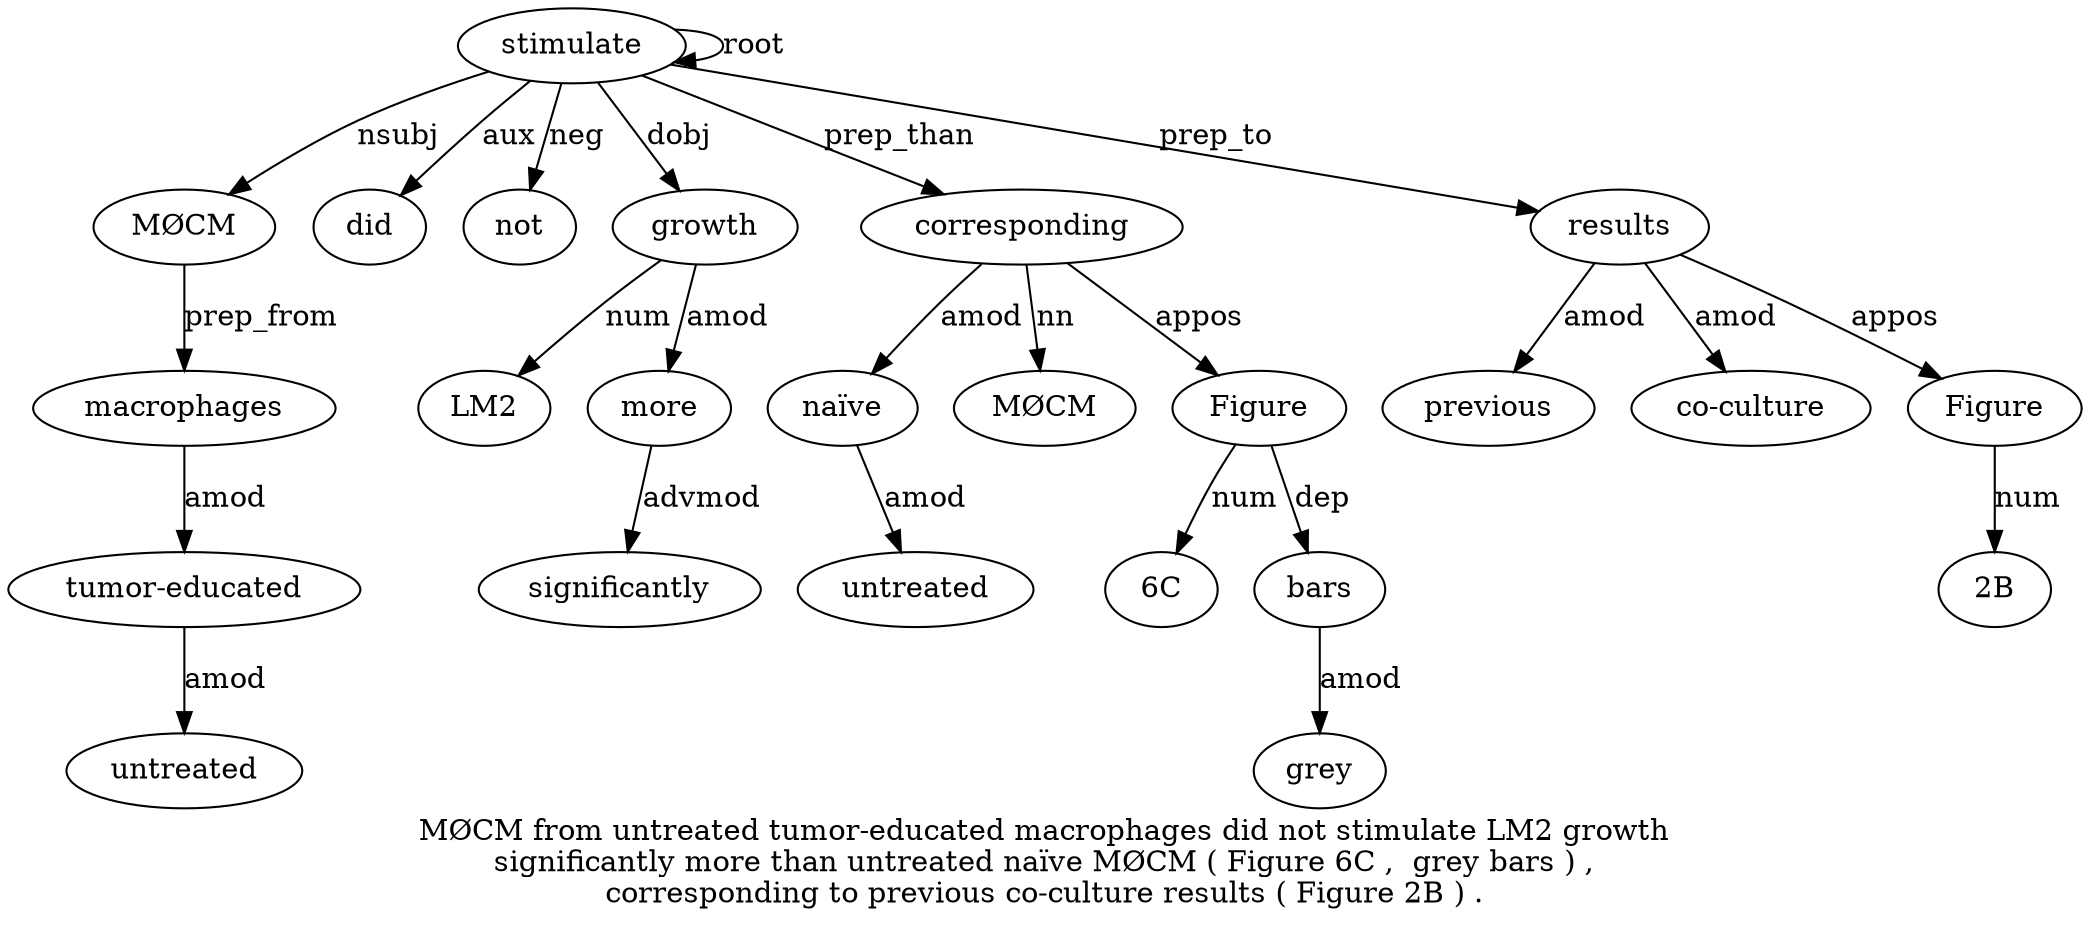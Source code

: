 digraph "MØCM from untreated tumor-educated macrophages did not stimulate LM2 growth significantly more than untreated naïve MØCM ( Figure 6C ,  grey bars ) ,  corresponding to previous co-culture results ( Figure 2B ) ." {
label="MØCM from untreated tumor-educated macrophages did not stimulate LM2 growth
significantly more than untreated naïve MØCM ( Figure 6C ,  grey bars ) ,
corresponding to previous co-culture results ( Figure 2B ) .";
stimulate8 [style=filled, fillcolor=white, label=stimulate];
"MØCM1" [style=filled, fillcolor=white, label="MØCM"];
stimulate8 -> "MØCM1"  [label=nsubj];
"tumor-educated4" [style=filled, fillcolor=white, label="tumor-educated"];
untreated3 [style=filled, fillcolor=white, label=untreated];
"tumor-educated4" -> untreated3  [label=amod];
macrophages5 [style=filled, fillcolor=white, label=macrophages];
macrophages5 -> "tumor-educated4"  [label=amod];
"MØCM1" -> macrophages5  [label=prep_from];
did6 [style=filled, fillcolor=white, label=did];
stimulate8 -> did6  [label=aux];
not7 [style=filled, fillcolor=white, label=not];
stimulate8 -> not7  [label=neg];
stimulate8 -> stimulate8  [label=root];
growth10 [style=filled, fillcolor=white, label=growth];
LM29 [style=filled, fillcolor=white, label=LM2];
growth10 -> LM29  [label=num];
stimulate8 -> growth10  [label=dobj];
more12 [style=filled, fillcolor=white, label=more];
significantly11 [style=filled, fillcolor=white, label=significantly];
more12 -> significantly11  [label=advmod];
growth10 -> more12  [label=amod];
"naïve15" [style=filled, fillcolor=white, label="naïve"];
untreated14 [style=filled, fillcolor=white, label=untreated];
"naïve15" -> untreated14  [label=amod];
corresponding25 [style=filled, fillcolor=white, label=corresponding];
corresponding25 -> "naïve15"  [label=amod];
"MØCM16" [style=filled, fillcolor=white, label="MØCM"];
corresponding25 -> "MØCM16"  [label=nn];
Figure18 [style=filled, fillcolor=white, label=Figure];
corresponding25 -> Figure18  [label=appos];
"6C19" [style=filled, fillcolor=white, label="6C"];
Figure18 -> "6C19"  [label=num];
bars22 [style=filled, fillcolor=white, label=bars];
grey21 [style=filled, fillcolor=white, label=grey];
bars22 -> grey21  [label=amod];
Figure18 -> bars22  [label=dep];
stimulate8 -> corresponding25  [label=prep_than];
results29 [style=filled, fillcolor=white, label=results];
previous27 [style=filled, fillcolor=white, label=previous];
results29 -> previous27  [label=amod];
"co-culture28" [style=filled, fillcolor=white, label="co-culture"];
results29 -> "co-culture28"  [label=amod];
stimulate8 -> results29  [label=prep_to];
Figure31 [style=filled, fillcolor=white, label=Figure];
results29 -> Figure31  [label=appos];
"2B3" [style=filled, fillcolor=white, label="2B"];
Figure31 -> "2B3"  [label=num];
}
